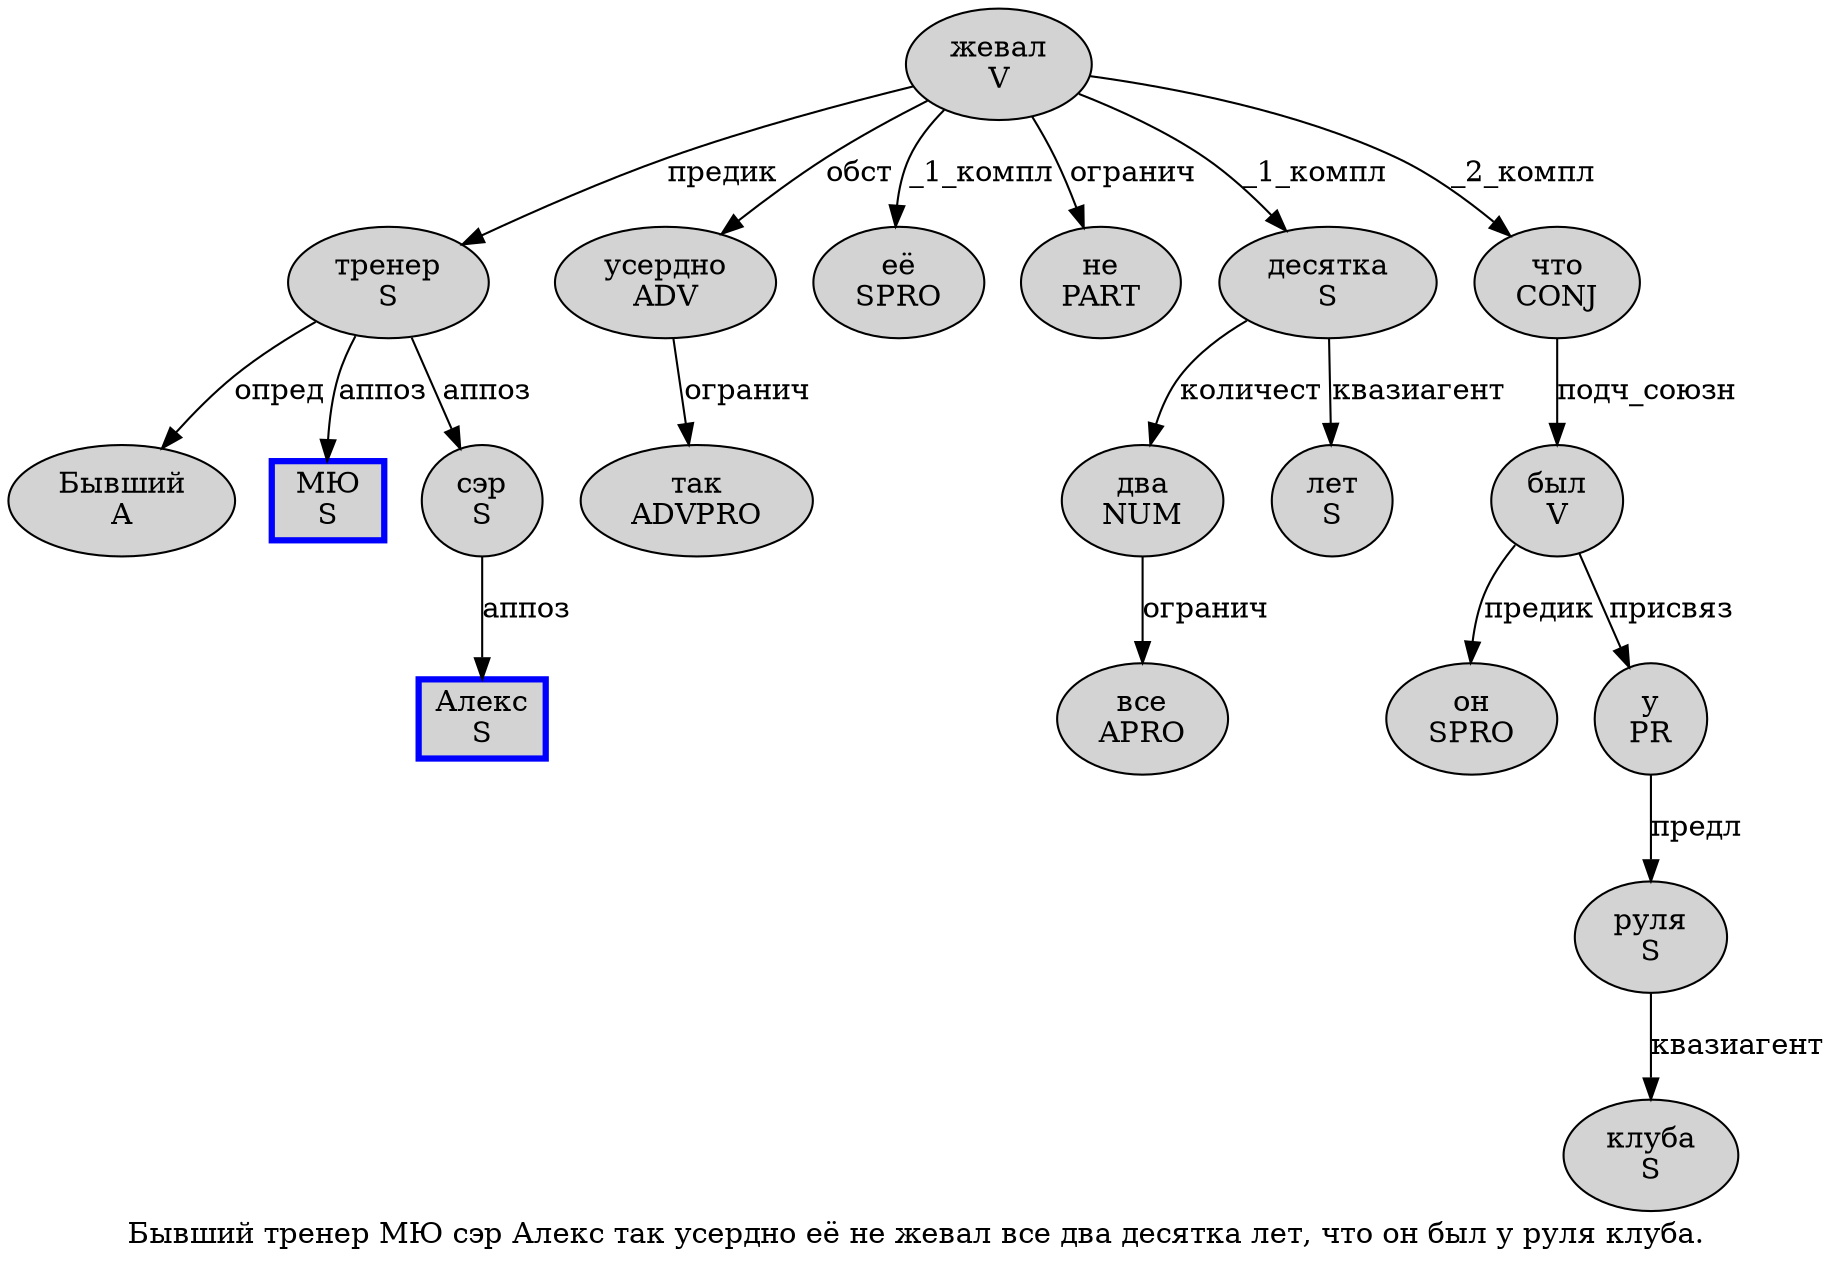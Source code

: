 digraph SENTENCE_3460 {
	graph [label="Бывший тренер МЮ сэр Алекс так усердно её не жевал все два десятка лет, что он был у руля клуба."]
	node [style=filled]
		0 [label="Бывший
A" color="" fillcolor=lightgray penwidth=1 shape=ellipse]
		1 [label="тренер
S" color="" fillcolor=lightgray penwidth=1 shape=ellipse]
		2 [label="МЮ
S" color=blue fillcolor=lightgray penwidth=3 shape=box]
		3 [label="сэр
S" color="" fillcolor=lightgray penwidth=1 shape=ellipse]
		4 [label="Алекс
S" color=blue fillcolor=lightgray penwidth=3 shape=box]
		5 [label="так
ADVPRO" color="" fillcolor=lightgray penwidth=1 shape=ellipse]
		6 [label="усердно
ADV" color="" fillcolor=lightgray penwidth=1 shape=ellipse]
		7 [label="её
SPRO" color="" fillcolor=lightgray penwidth=1 shape=ellipse]
		8 [label="не
PART" color="" fillcolor=lightgray penwidth=1 shape=ellipse]
		9 [label="жевал
V" color="" fillcolor=lightgray penwidth=1 shape=ellipse]
		10 [label="все
APRO" color="" fillcolor=lightgray penwidth=1 shape=ellipse]
		11 [label="два
NUM" color="" fillcolor=lightgray penwidth=1 shape=ellipse]
		12 [label="десятка
S" color="" fillcolor=lightgray penwidth=1 shape=ellipse]
		13 [label="лет
S" color="" fillcolor=lightgray penwidth=1 shape=ellipse]
		15 [label="что
CONJ" color="" fillcolor=lightgray penwidth=1 shape=ellipse]
		16 [label="он
SPRO" color="" fillcolor=lightgray penwidth=1 shape=ellipse]
		17 [label="был
V" color="" fillcolor=lightgray penwidth=1 shape=ellipse]
		18 [label="у
PR" color="" fillcolor=lightgray penwidth=1 shape=ellipse]
		19 [label="руля
S" color="" fillcolor=lightgray penwidth=1 shape=ellipse]
		20 [label="клуба
S" color="" fillcolor=lightgray penwidth=1 shape=ellipse]
			11 -> 10 [label="огранич"]
			6 -> 5 [label="огранич"]
			17 -> 16 [label="предик"]
			17 -> 18 [label="присвяз"]
			15 -> 17 [label="подч_союзн"]
			19 -> 20 [label="квазиагент"]
			3 -> 4 [label="аппоз"]
			18 -> 19 [label="предл"]
			12 -> 11 [label="количест"]
			12 -> 13 [label="квазиагент"]
			9 -> 1 [label="предик"]
			9 -> 6 [label="обст"]
			9 -> 7 [label="_1_компл"]
			9 -> 8 [label="огранич"]
			9 -> 12 [label="_1_компл"]
			9 -> 15 [label="_2_компл"]
			1 -> 0 [label="опред"]
			1 -> 2 [label="аппоз"]
			1 -> 3 [label="аппоз"]
}